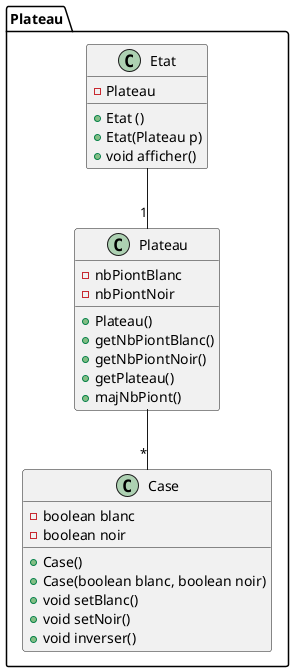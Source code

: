 @startuml
package Plateau{
    class "Case" as case{
        - boolean blanc
        - boolean noir
        + Case()
        + Case(boolean blanc, boolean noir)
        + void setBlanc()
        + void setNoir()
        + void inverser()
    }

    class "Plateau" as plateau{
        - nbPiontBlanc
        - nbPiontNoir
        + Plateau()
        + getNbPiontBlanc()
        + getNbPiontNoir()
        + getPlateau()
        + majNbPiont()
    }

    class "Etat" as etat{
        - Plateau
        + Etat ()
        + Etat(Plateau p)
        + void afficher()
    }
}

plateau -- "*" case
etat -- "1" plateau
@enduml